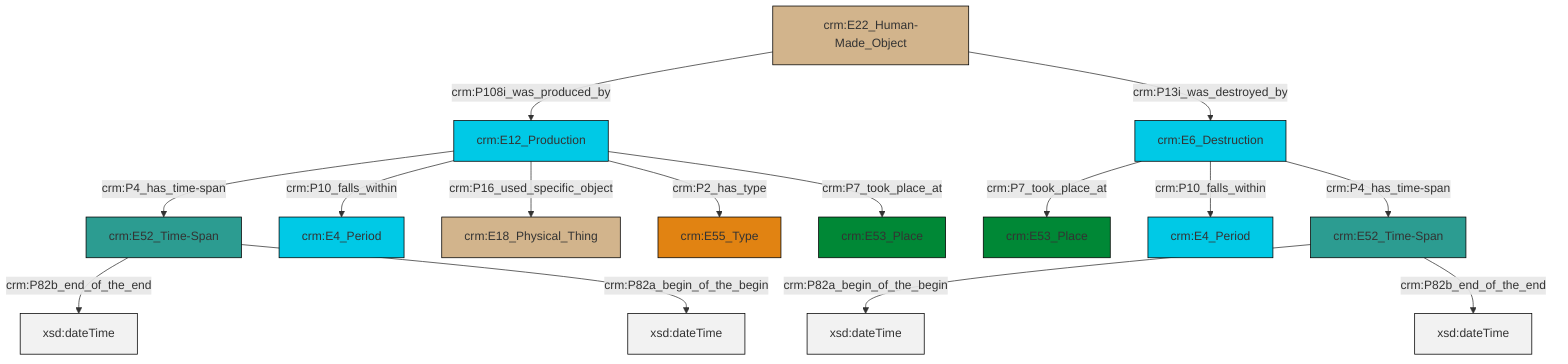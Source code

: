 graph TD
classDef Literal fill:#f2f2f2,stroke:#000000;
classDef CRM_Entity fill:#FFFFFF,stroke:#000000;
classDef Temporal_Entity fill:#00C9E6, stroke:#000000;
classDef Type fill:#E18312, stroke:#000000;
classDef Time-Span fill:#2C9C91, stroke:#000000;
classDef Appellation fill:#FFEB7F, stroke:#000000;
classDef Place fill:#008836, stroke:#000000;
classDef Persistent_Item fill:#B266B2, stroke:#000000;
classDef Conceptual_Object fill:#FFD700, stroke:#000000;
classDef Physical_Thing fill:#D2B48C, stroke:#000000;
classDef Actor fill:#f58aad, stroke:#000000;
classDef PC_Classes fill:#4ce600, stroke:#000000;
classDef Multi fill:#cccccc,stroke:#000000;

0["crm:E22_Human-Made_Object"]:::Physical_Thing -->|crm:P108i_was_produced_by| 1["crm:E12_Production"]:::Temporal_Entity
5["crm:E6_Destruction"]:::Temporal_Entity -->|crm:P7_took_place_at| 6["crm:E53_Place"]:::Place
7["crm:E52_Time-Span"]:::Time-Span -->|crm:P82a_begin_of_the_begin| 8[xsd:dateTime]:::Literal
5["crm:E6_Destruction"]:::Temporal_Entity -->|crm:P10_falls_within| 9["crm:E4_Period"]:::Temporal_Entity
1["crm:E12_Production"]:::Temporal_Entity -->|crm:P4_has_time-span| 10["crm:E52_Time-Span"]:::Time-Span
7["crm:E52_Time-Span"]:::Time-Span -->|crm:P82b_end_of_the_end| 11[xsd:dateTime]:::Literal
10["crm:E52_Time-Span"]:::Time-Span -->|crm:P82b_end_of_the_end| 12[xsd:dateTime]:::Literal
1["crm:E12_Production"]:::Temporal_Entity -->|crm:P10_falls_within| 16["crm:E4_Period"]:::Temporal_Entity
0["crm:E22_Human-Made_Object"]:::Physical_Thing -->|crm:P13i_was_destroyed_by| 5["crm:E6_Destruction"]:::Temporal_Entity
1["crm:E12_Production"]:::Temporal_Entity -->|crm:P16_used_specific_object| 18["crm:E18_Physical_Thing"]:::Physical_Thing
1["crm:E12_Production"]:::Temporal_Entity -->|crm:P2_has_type| 3["crm:E55_Type"]:::Type
1["crm:E12_Production"]:::Temporal_Entity -->|crm:P7_took_place_at| 19["crm:E53_Place"]:::Place
10["crm:E52_Time-Span"]:::Time-Span -->|crm:P82a_begin_of_the_begin| 22[xsd:dateTime]:::Literal
5["crm:E6_Destruction"]:::Temporal_Entity -->|crm:P4_has_time-span| 7["crm:E52_Time-Span"]:::Time-Span
